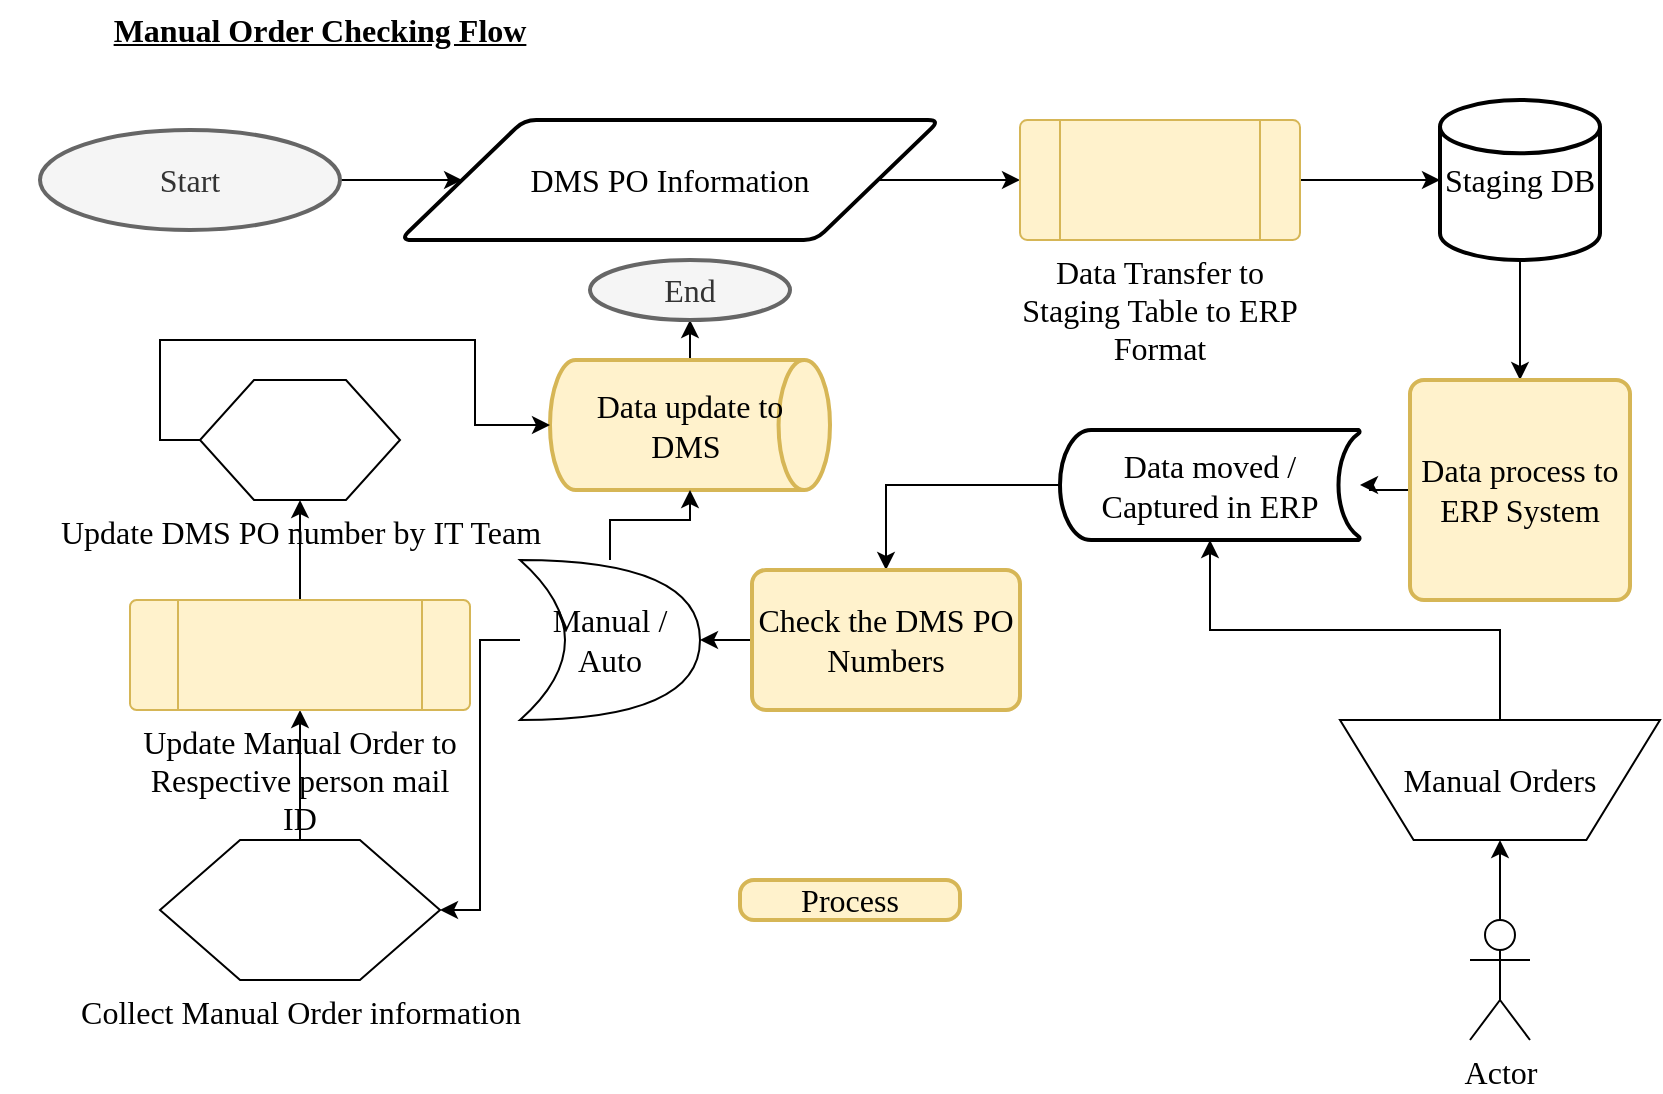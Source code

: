<mxfile version="17.4.0" type="github">
  <diagram id="fXDoH9pT6YtjMSMY6B6A" name="Page-1">
    <mxGraphModel dx="868" dy="450" grid="1" gridSize="10" guides="1" tooltips="1" connect="1" arrows="1" fold="1" page="1" pageScale="1" pageWidth="850" pageHeight="1100" math="0" shadow="0">
      <root>
        <mxCell id="0" />
        <mxCell id="1" parent="0" />
        <mxCell id="argQMI_oksbnRu6_9vSH-1" value="&lt;u&gt;Manual Order Checking Flow&lt;/u&gt;" style="text;html=1;strokeColor=none;fillColor=none;align=center;verticalAlign=middle;whiteSpace=wrap;rounded=0;fontStyle=1;fontFamily=Times New Roman;fontSize=16;" vertex="1" parent="1">
          <mxGeometry x="10" y="10" width="320" height="30" as="geometry" />
        </mxCell>
        <mxCell id="argQMI_oksbnRu6_9vSH-4" style="edgeStyle=orthogonalEdgeStyle;rounded=0;orthogonalLoop=1;jettySize=auto;html=1;entryX=0;entryY=0.5;entryDx=0;entryDy=0;fontFamily=Times New Roman;fontSize=16;" edge="1" parent="1" source="argQMI_oksbnRu6_9vSH-2" target="argQMI_oksbnRu6_9vSH-3">
          <mxGeometry relative="1" as="geometry" />
        </mxCell>
        <mxCell id="argQMI_oksbnRu6_9vSH-2" value="Start" style="strokeWidth=2;html=1;shape=mxgraph.flowchart.start_2;whiteSpace=wrap;fontFamily=Times New Roman;fontSize=16;fillColor=#f5f5f5;fontColor=#333333;strokeColor=#666666;" vertex="1" parent="1">
          <mxGeometry x="30" y="75" width="150" height="50" as="geometry" />
        </mxCell>
        <mxCell id="argQMI_oksbnRu6_9vSH-6" style="edgeStyle=orthogonalEdgeStyle;rounded=0;orthogonalLoop=1;jettySize=auto;html=1;exitX=1;exitY=0.5;exitDx=0;exitDy=0;fontFamily=Times New Roman;fontSize=16;" edge="1" parent="1" source="argQMI_oksbnRu6_9vSH-3" target="argQMI_oksbnRu6_9vSH-5">
          <mxGeometry relative="1" as="geometry" />
        </mxCell>
        <mxCell id="argQMI_oksbnRu6_9vSH-3" value="DMS PO Information" style="shape=parallelogram;html=1;strokeWidth=2;perimeter=parallelogramPerimeter;whiteSpace=wrap;rounded=1;arcSize=12;size=0.23;fontFamily=Times New Roman;fontSize=16;" vertex="1" parent="1">
          <mxGeometry x="210" y="70" width="270" height="60" as="geometry" />
        </mxCell>
        <mxCell id="argQMI_oksbnRu6_9vSH-10" style="edgeStyle=orthogonalEdgeStyle;rounded=0;orthogonalLoop=1;jettySize=auto;html=1;exitX=1;exitY=0.5;exitDx=0;exitDy=0;entryX=0;entryY=0.5;entryDx=0;entryDy=0;entryPerimeter=0;fontFamily=Times New Roman;fontSize=16;" edge="1" parent="1" source="argQMI_oksbnRu6_9vSH-5" target="argQMI_oksbnRu6_9vSH-9">
          <mxGeometry relative="1" as="geometry" />
        </mxCell>
        <mxCell id="argQMI_oksbnRu6_9vSH-5" value="Data Transfer to Staging Table to ERP Format" style="verticalLabelPosition=bottom;verticalAlign=top;html=1;shape=process;whiteSpace=wrap;rounded=1;size=0.14;arcSize=6;fontFamily=Times New Roman;fontSize=16;fillColor=#fff2cc;strokeColor=#d6b656;" vertex="1" parent="1">
          <mxGeometry x="520" y="70" width="140" height="60" as="geometry" />
        </mxCell>
        <mxCell id="argQMI_oksbnRu6_9vSH-12" style="edgeStyle=orthogonalEdgeStyle;rounded=0;orthogonalLoop=1;jettySize=auto;html=1;exitX=0.5;exitY=1;exitDx=0;exitDy=0;exitPerimeter=0;fontFamily=Times New Roman;fontSize=16;" edge="1" parent="1" source="argQMI_oksbnRu6_9vSH-9" target="argQMI_oksbnRu6_9vSH-11">
          <mxGeometry relative="1" as="geometry" />
        </mxCell>
        <mxCell id="argQMI_oksbnRu6_9vSH-9" value="Staging DB" style="strokeWidth=2;html=1;shape=mxgraph.flowchart.database;whiteSpace=wrap;fontFamily=Times New Roman;fontSize=16;" vertex="1" parent="1">
          <mxGeometry x="730" y="60" width="80" height="80" as="geometry" />
        </mxCell>
        <mxCell id="argQMI_oksbnRu6_9vSH-16" style="edgeStyle=orthogonalEdgeStyle;rounded=0;orthogonalLoop=1;jettySize=auto;html=1;exitX=0;exitY=0.5;exitDx=0;exitDy=0;fontFamily=Times New Roman;fontSize=16;" edge="1" parent="1" source="argQMI_oksbnRu6_9vSH-11" target="argQMI_oksbnRu6_9vSH-15">
          <mxGeometry relative="1" as="geometry" />
        </mxCell>
        <mxCell id="argQMI_oksbnRu6_9vSH-11" value="Data process to ERP System" style="rounded=1;whiteSpace=wrap;html=1;absoluteArcSize=1;arcSize=14;strokeWidth=2;fontFamily=Times New Roman;fontSize=16;fillColor=#fff2cc;strokeColor=#d6b656;" vertex="1" parent="1">
          <mxGeometry x="715" y="200" width="110" height="110" as="geometry" />
        </mxCell>
        <mxCell id="argQMI_oksbnRu6_9vSH-38" style="edgeStyle=orthogonalEdgeStyle;rounded=0;orthogonalLoop=1;jettySize=auto;html=1;exitX=0;exitY=0.5;exitDx=0;exitDy=0;exitPerimeter=0;fontFamily=Times New Roman;fontSize=16;" edge="1" parent="1" source="argQMI_oksbnRu6_9vSH-15" target="argQMI_oksbnRu6_9vSH-22">
          <mxGeometry relative="1" as="geometry" />
        </mxCell>
        <mxCell id="argQMI_oksbnRu6_9vSH-15" value="Data moved / Captured in ERP" style="strokeWidth=2;html=1;shape=mxgraph.flowchart.stored_data;whiteSpace=wrap;fontFamily=Times New Roman;fontSize=16;" vertex="1" parent="1">
          <mxGeometry x="540" y="225" width="150" height="55" as="geometry" />
        </mxCell>
        <mxCell id="argQMI_oksbnRu6_9vSH-33" style="edgeStyle=orthogonalEdgeStyle;rounded=0;orthogonalLoop=1;jettySize=auto;html=1;entryX=0.5;entryY=1;entryDx=0;entryDy=0;entryPerimeter=0;fontFamily=Times New Roman;fontSize=16;" edge="1" parent="1" source="argQMI_oksbnRu6_9vSH-17" target="argQMI_oksbnRu6_9vSH-32">
          <mxGeometry relative="1" as="geometry" />
        </mxCell>
        <mxCell id="argQMI_oksbnRu6_9vSH-17" value="Data update to &lt;br&gt;DMS&amp;nbsp;" style="strokeWidth=2;html=1;shape=mxgraph.flowchart.direct_data;whiteSpace=wrap;fontFamily=Times New Roman;fontSize=16;fillColor=#fff2cc;strokeColor=#d6b656;" vertex="1" parent="1">
          <mxGeometry x="285" y="190" width="140" height="65" as="geometry" />
        </mxCell>
        <mxCell id="argQMI_oksbnRu6_9vSH-21" style="edgeStyle=orthogonalEdgeStyle;rounded=0;orthogonalLoop=1;jettySize=auto;html=1;entryX=0.5;entryY=1;entryDx=0;entryDy=0;entryPerimeter=0;fontFamily=Times New Roman;fontSize=16;" edge="1" parent="1" source="argQMI_oksbnRu6_9vSH-20" target="argQMI_oksbnRu6_9vSH-15">
          <mxGeometry relative="1" as="geometry" />
        </mxCell>
        <mxCell id="argQMI_oksbnRu6_9vSH-20" value="Manual Orders" style="verticalLabelPosition=middle;verticalAlign=middle;html=1;shape=trapezoid;perimeter=trapezoidPerimeter;whiteSpace=wrap;size=0.23;arcSize=10;flipV=1;labelPosition=center;align=center;fontFamily=Times New Roman;fontSize=16;" vertex="1" parent="1">
          <mxGeometry x="680" y="370" width="160" height="60" as="geometry" />
        </mxCell>
        <mxCell id="argQMI_oksbnRu6_9vSH-42" style="edgeStyle=orthogonalEdgeStyle;rounded=0;orthogonalLoop=1;jettySize=auto;html=1;exitX=0;exitY=0.5;exitDx=0;exitDy=0;entryX=1;entryY=0.5;entryDx=0;entryDy=0;entryPerimeter=0;fontFamily=Times New Roman;fontSize=16;" edge="1" parent="1" source="argQMI_oksbnRu6_9vSH-22" target="argQMI_oksbnRu6_9vSH-39">
          <mxGeometry relative="1" as="geometry" />
        </mxCell>
        <mxCell id="argQMI_oksbnRu6_9vSH-22" value="Check the DMS PO Numbers" style="rounded=1;whiteSpace=wrap;html=1;absoluteArcSize=1;arcSize=14;strokeWidth=2;fontFamily=Times New Roman;fontSize=16;fillColor=#fff2cc;strokeColor=#d6b656;" vertex="1" parent="1">
          <mxGeometry x="386" y="295" width="134" height="70" as="geometry" />
        </mxCell>
        <mxCell id="argQMI_oksbnRu6_9vSH-27" style="edgeStyle=orthogonalEdgeStyle;rounded=0;orthogonalLoop=1;jettySize=auto;html=1;exitX=0.5;exitY=0;exitDx=0;exitDy=0;fontFamily=Times New Roman;fontSize=16;" edge="1" parent="1" source="argQMI_oksbnRu6_9vSH-24" target="argQMI_oksbnRu6_9vSH-28">
          <mxGeometry relative="1" as="geometry">
            <mxPoint x="160" y="250" as="targetPoint" />
          </mxGeometry>
        </mxCell>
        <mxCell id="argQMI_oksbnRu6_9vSH-24" value="Collect Manual Order information" style="verticalLabelPosition=bottom;verticalAlign=top;html=1;shape=hexagon;perimeter=hexagonPerimeter2;arcSize=6;size=0.286;fontFamily=Times New Roman;fontSize=16;" vertex="1" parent="1">
          <mxGeometry x="90" y="430" width="140" height="70" as="geometry" />
        </mxCell>
        <mxCell id="argQMI_oksbnRu6_9vSH-30" style="edgeStyle=orthogonalEdgeStyle;rounded=0;orthogonalLoop=1;jettySize=auto;html=1;entryX=0.5;entryY=1;entryDx=0;entryDy=0;fontFamily=Times New Roman;fontSize=16;" edge="1" parent="1" source="argQMI_oksbnRu6_9vSH-28" target="argQMI_oksbnRu6_9vSH-29">
          <mxGeometry relative="1" as="geometry" />
        </mxCell>
        <mxCell id="argQMI_oksbnRu6_9vSH-28" value="Update Manual Order to Respective person mail ID" style="verticalLabelPosition=bottom;verticalAlign=top;html=1;shape=process;whiteSpace=wrap;rounded=1;size=0.14;arcSize=6;fontFamily=Times New Roman;fontSize=16;fillColor=#fff2cc;strokeColor=#d6b656;" vertex="1" parent="1">
          <mxGeometry x="75" y="310" width="170" height="55" as="geometry" />
        </mxCell>
        <mxCell id="argQMI_oksbnRu6_9vSH-31" style="edgeStyle=orthogonalEdgeStyle;rounded=0;orthogonalLoop=1;jettySize=auto;html=1;exitX=0;exitY=0.5;exitDx=0;exitDy=0;entryX=0;entryY=0.5;entryDx=0;entryDy=0;entryPerimeter=0;fontFamily=Times New Roman;fontSize=16;" edge="1" parent="1" source="argQMI_oksbnRu6_9vSH-29" target="argQMI_oksbnRu6_9vSH-17">
          <mxGeometry relative="1" as="geometry" />
        </mxCell>
        <mxCell id="argQMI_oksbnRu6_9vSH-29" value="Update DMS PO number by IT Team" style="verticalLabelPosition=bottom;verticalAlign=top;html=1;shape=hexagon;perimeter=hexagonPerimeter2;arcSize=6;size=0.27;fontFamily=Times New Roman;fontSize=16;" vertex="1" parent="1">
          <mxGeometry x="110" y="200" width="100" height="60" as="geometry" />
        </mxCell>
        <mxCell id="argQMI_oksbnRu6_9vSH-32" value="End" style="strokeWidth=2;html=1;shape=mxgraph.flowchart.start_1;whiteSpace=wrap;fontFamily=Times New Roman;fontSize=16;fillColor=#f5f5f5;fontColor=#333333;strokeColor=#666666;" vertex="1" parent="1">
          <mxGeometry x="305" y="140" width="100" height="30" as="geometry" />
        </mxCell>
        <mxCell id="argQMI_oksbnRu6_9vSH-36" style="edgeStyle=orthogonalEdgeStyle;rounded=0;orthogonalLoop=1;jettySize=auto;html=1;entryX=0.5;entryY=1;entryDx=0;entryDy=0;fontFamily=Times New Roman;fontSize=16;" edge="1" parent="1" source="argQMI_oksbnRu6_9vSH-35" target="argQMI_oksbnRu6_9vSH-20">
          <mxGeometry relative="1" as="geometry" />
        </mxCell>
        <mxCell id="argQMI_oksbnRu6_9vSH-35" value="Actor" style="shape=umlActor;verticalLabelPosition=bottom;verticalAlign=top;html=1;outlineConnect=0;fontFamily=Times New Roman;fontSize=16;" vertex="1" parent="1">
          <mxGeometry x="745" y="470" width="30" height="60" as="geometry" />
        </mxCell>
        <mxCell id="argQMI_oksbnRu6_9vSH-40" style="edgeStyle=orthogonalEdgeStyle;rounded=0;orthogonalLoop=1;jettySize=auto;html=1;fontFamily=Times New Roman;fontSize=16;" edge="1" parent="1" source="argQMI_oksbnRu6_9vSH-39" target="argQMI_oksbnRu6_9vSH-17">
          <mxGeometry relative="1" as="geometry" />
        </mxCell>
        <mxCell id="argQMI_oksbnRu6_9vSH-41" style="edgeStyle=orthogonalEdgeStyle;rounded=0;orthogonalLoop=1;jettySize=auto;html=1;entryX=1;entryY=0.5;entryDx=0;entryDy=0;fontFamily=Times New Roman;fontSize=16;" edge="1" parent="1" source="argQMI_oksbnRu6_9vSH-39" target="argQMI_oksbnRu6_9vSH-24">
          <mxGeometry relative="1" as="geometry" />
        </mxCell>
        <mxCell id="argQMI_oksbnRu6_9vSH-39" value="Manual / Auto" style="shape=xor;whiteSpace=wrap;html=1;fontFamily=Times New Roman;fontSize=16;" vertex="1" parent="1">
          <mxGeometry x="270" y="290" width="90" height="80" as="geometry" />
        </mxCell>
        <mxCell id="argQMI_oksbnRu6_9vSH-43" value="Process" style="rounded=1;whiteSpace=wrap;html=1;absoluteArcSize=1;arcSize=14;strokeWidth=2;fontFamily=Times New Roman;fontSize=16;fillColor=#fff2cc;strokeColor=#d6b656;" vertex="1" parent="1">
          <mxGeometry x="380" y="450" width="110" height="20" as="geometry" />
        </mxCell>
      </root>
    </mxGraphModel>
  </diagram>
</mxfile>
